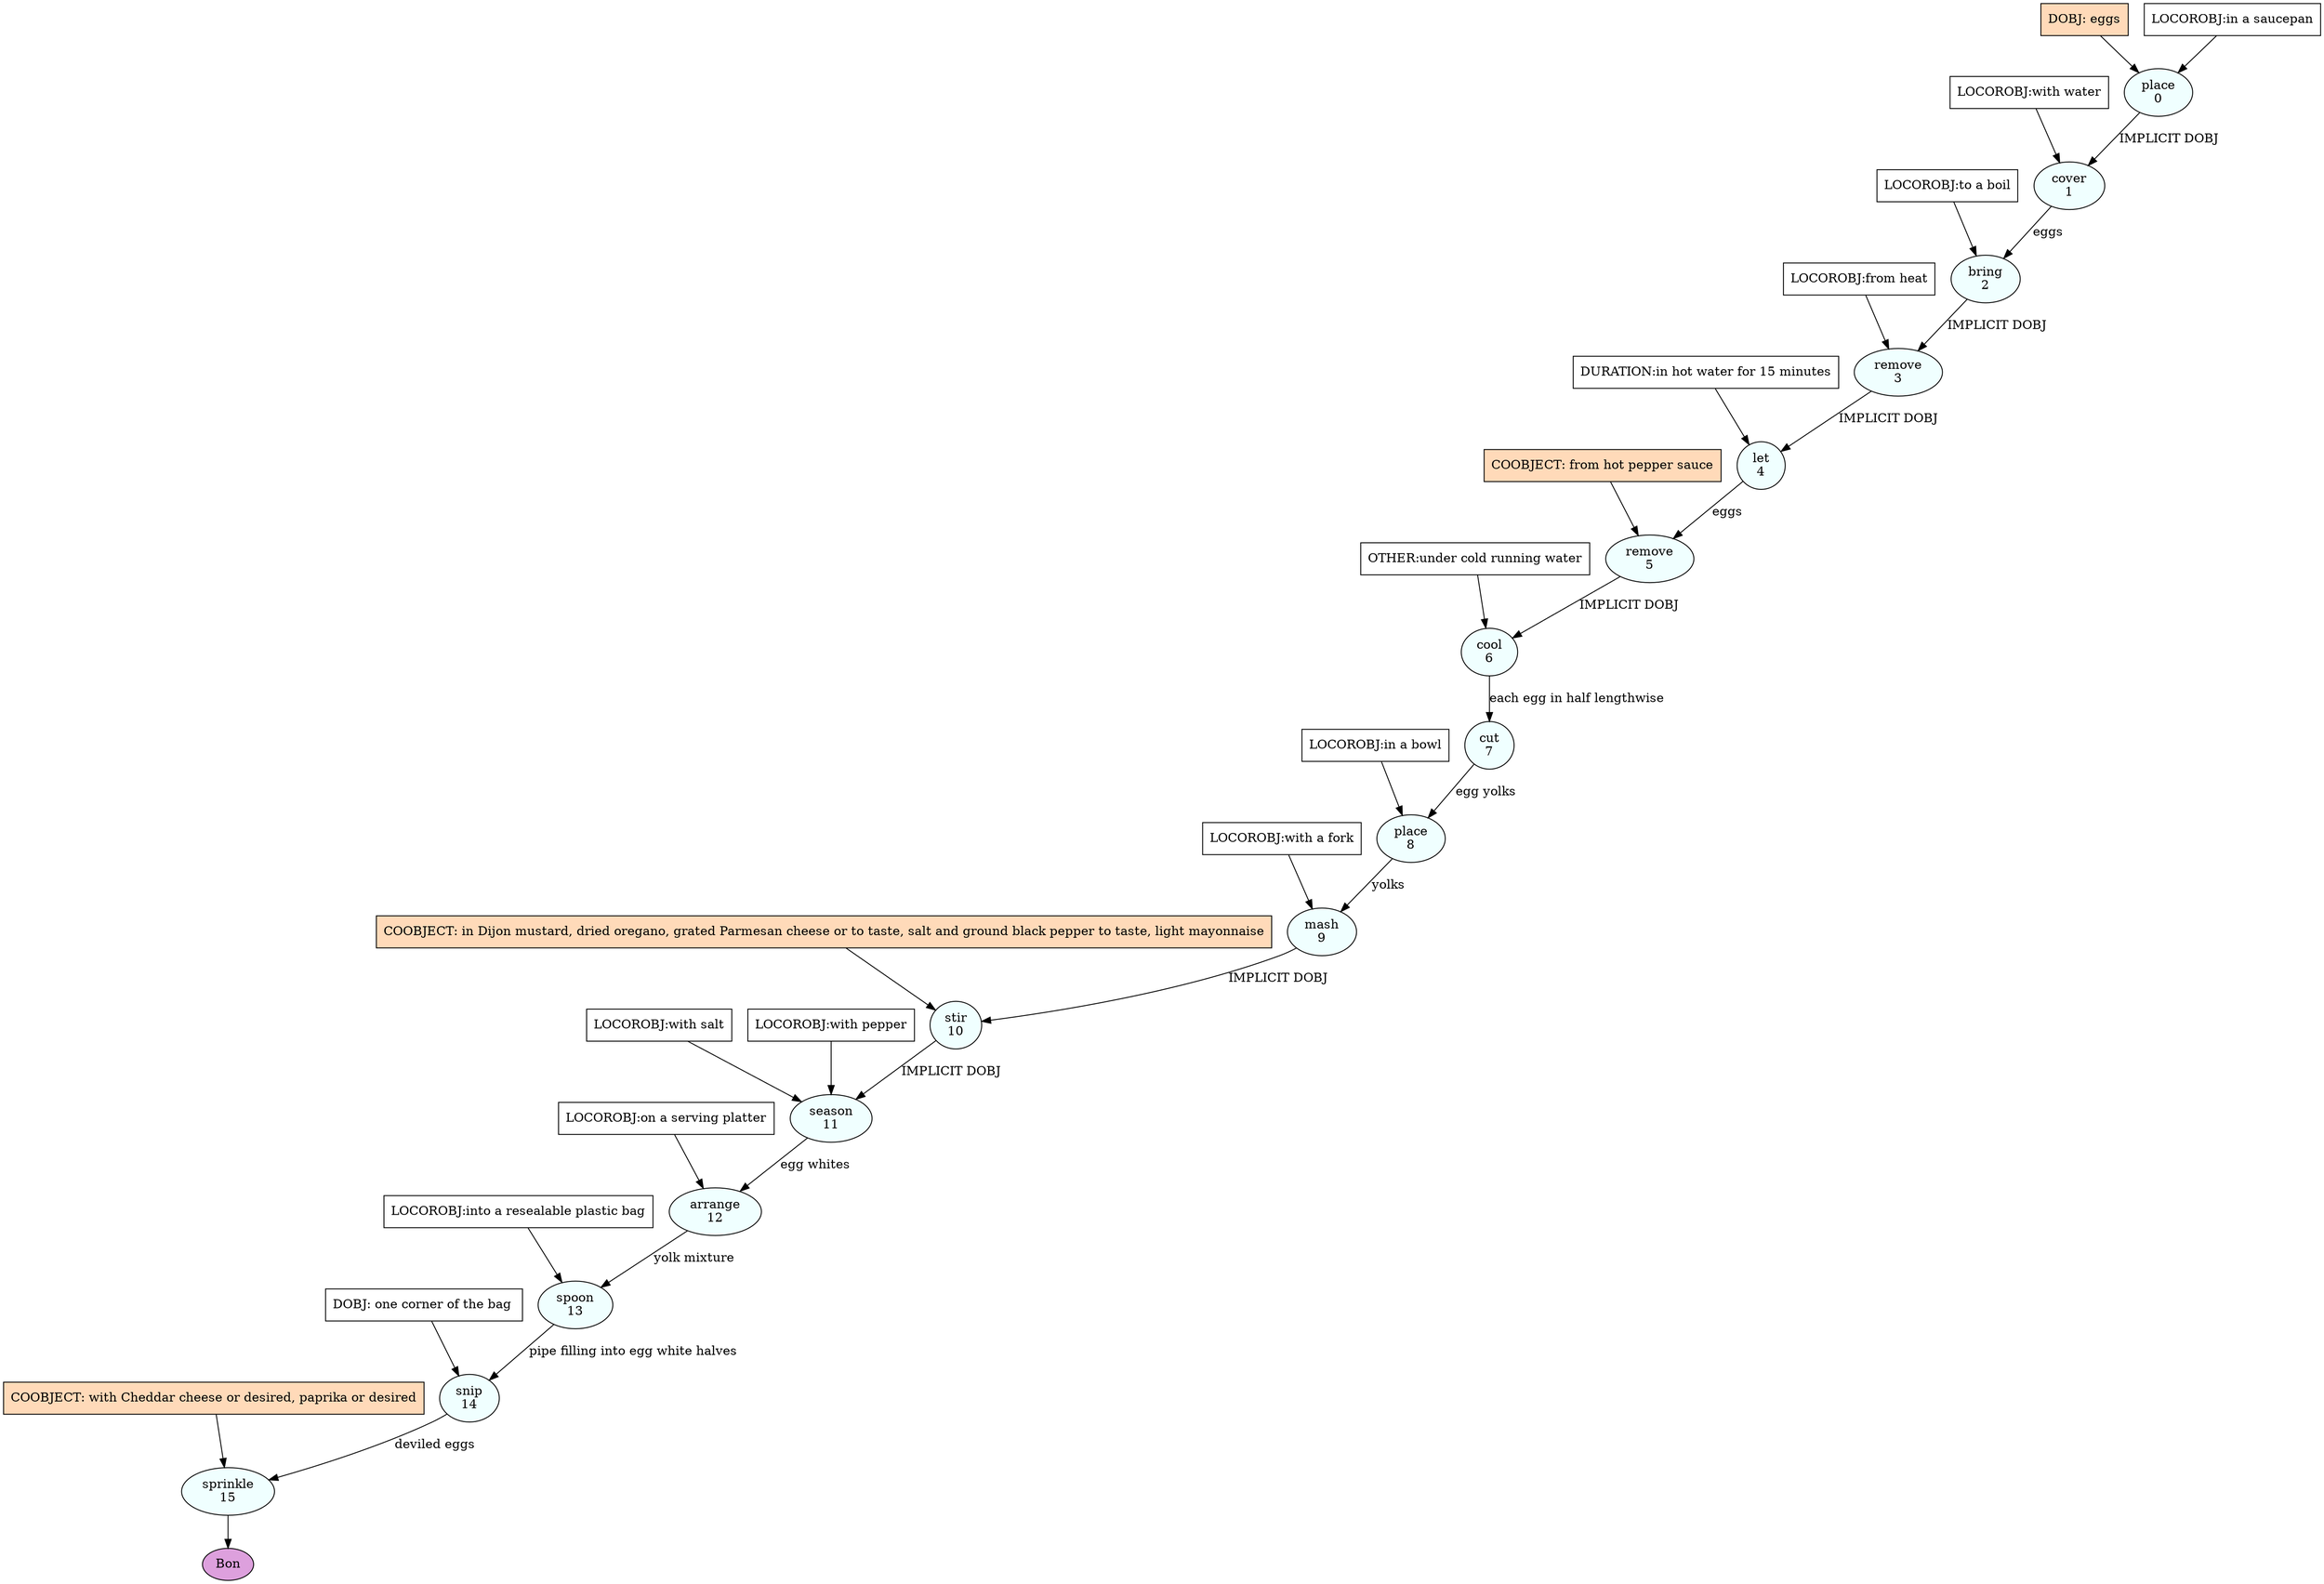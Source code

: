 digraph recipe {
E0[label="place
0", shape=oval, style=filled, fillcolor=azure]
E1[label="cover
1", shape=oval, style=filled, fillcolor=azure]
E2[label="bring
2", shape=oval, style=filled, fillcolor=azure]
E3[label="remove
3", shape=oval, style=filled, fillcolor=azure]
E4[label="let
4", shape=oval, style=filled, fillcolor=azure]
E5[label="remove
5", shape=oval, style=filled, fillcolor=azure]
E6[label="cool
6", shape=oval, style=filled, fillcolor=azure]
E7[label="cut
7", shape=oval, style=filled, fillcolor=azure]
E8[label="place
8", shape=oval, style=filled, fillcolor=azure]
E9[label="mash
9", shape=oval, style=filled, fillcolor=azure]
E10[label="stir
10", shape=oval, style=filled, fillcolor=azure]
E11[label="season
11", shape=oval, style=filled, fillcolor=azure]
E12[label="arrange
12", shape=oval, style=filled, fillcolor=azure]
E13[label="spoon
13", shape=oval, style=filled, fillcolor=azure]
E14[label="snip
14", shape=oval, style=filled, fillcolor=azure]
E15[label="sprinkle
15", shape=oval, style=filled, fillcolor=azure]
D0[label="DOBJ: eggs", shape=box, style=filled, fillcolor=peachpuff]
D0 -> E0
P0_0[label="LOCOROBJ:in a saucepan", shape=box, style=filled, fillcolor=white]
P0_0 -> E0
E0 -> E1 [label="IMPLICIT DOBJ"]
P1_0_0[label="LOCOROBJ:with water", shape=box, style=filled, fillcolor=white]
P1_0_0 -> E1
E1 -> E2 [label="eggs"]
P2_0_0[label="LOCOROBJ:to a boil", shape=box, style=filled, fillcolor=white]
P2_0_0 -> E2
E2 -> E3 [label="IMPLICIT DOBJ"]
P3_0_0[label="LOCOROBJ:from heat", shape=box, style=filled, fillcolor=white]
P3_0_0 -> E3
E3 -> E4 [label="IMPLICIT DOBJ"]
P4_0_0[label="DURATION:in hot water for 15 minutes", shape=box, style=filled, fillcolor=white]
P4_0_0 -> E4
E4 -> E5 [label="eggs"]
P5_0_ing[label="COOBJECT: from hot pepper sauce", shape=box, style=filled, fillcolor=peachpuff]
P5_0_ing -> E5
E5 -> E6 [label="IMPLICIT DOBJ"]
P6_0_0[label="OTHER:under cold running water", shape=box, style=filled, fillcolor=white]
P6_0_0 -> E6
E6 -> E7 [label="each egg in half lengthwise"]
E7 -> E8 [label="egg yolks"]
P8_0_0[label="LOCOROBJ:in a bowl", shape=box, style=filled, fillcolor=white]
P8_0_0 -> E8
E8 -> E9 [label="yolks"]
P9_1_0[label="LOCOROBJ:with a fork", shape=box, style=filled, fillcolor=white]
P9_1_0 -> E9
E9 -> E10 [label="IMPLICIT DOBJ"]
P10_0_ing[label="COOBJECT: in Dijon mustard, dried oregano, grated Parmesan cheese or to taste, salt and ground black pepper to taste, light mayonnaise", shape=box, style=filled, fillcolor=peachpuff]
P10_0_ing -> E10
E10 -> E11 [label="IMPLICIT DOBJ"]
P11_0_0[label="LOCOROBJ:with salt", shape=box, style=filled, fillcolor=white]
P11_0_0 -> E11
P11_0_1[label="LOCOROBJ:with pepper", shape=box, style=filled, fillcolor=white]
P11_0_1 -> E11
E11 -> E12 [label="egg whites"]
P12_0_0[label="LOCOROBJ:on a serving platter", shape=box, style=filled, fillcolor=white]
P12_0_0 -> E12
E12 -> E13 [label="yolk mixture"]
P13_0_0[label="LOCOROBJ:into a resealable plastic bag", shape=box, style=filled, fillcolor=white]
P13_0_0 -> E13
D14_0[label="DOBJ: one corner of the bag ", shape=box, style=filled, fillcolor=white]
D14_0 -> E14
E13 -> E14 [label="pipe filling into egg white halves"]
E14 -> E15 [label="deviled eggs"]
P15_0_ing[label="COOBJECT: with Cheddar cheese or desired, paprika or desired", shape=box, style=filled, fillcolor=peachpuff]
P15_0_ing -> E15
EOR[label="Bon", shape=oval, style=filled, fillcolor=plum]
E15 -> EOR
}
